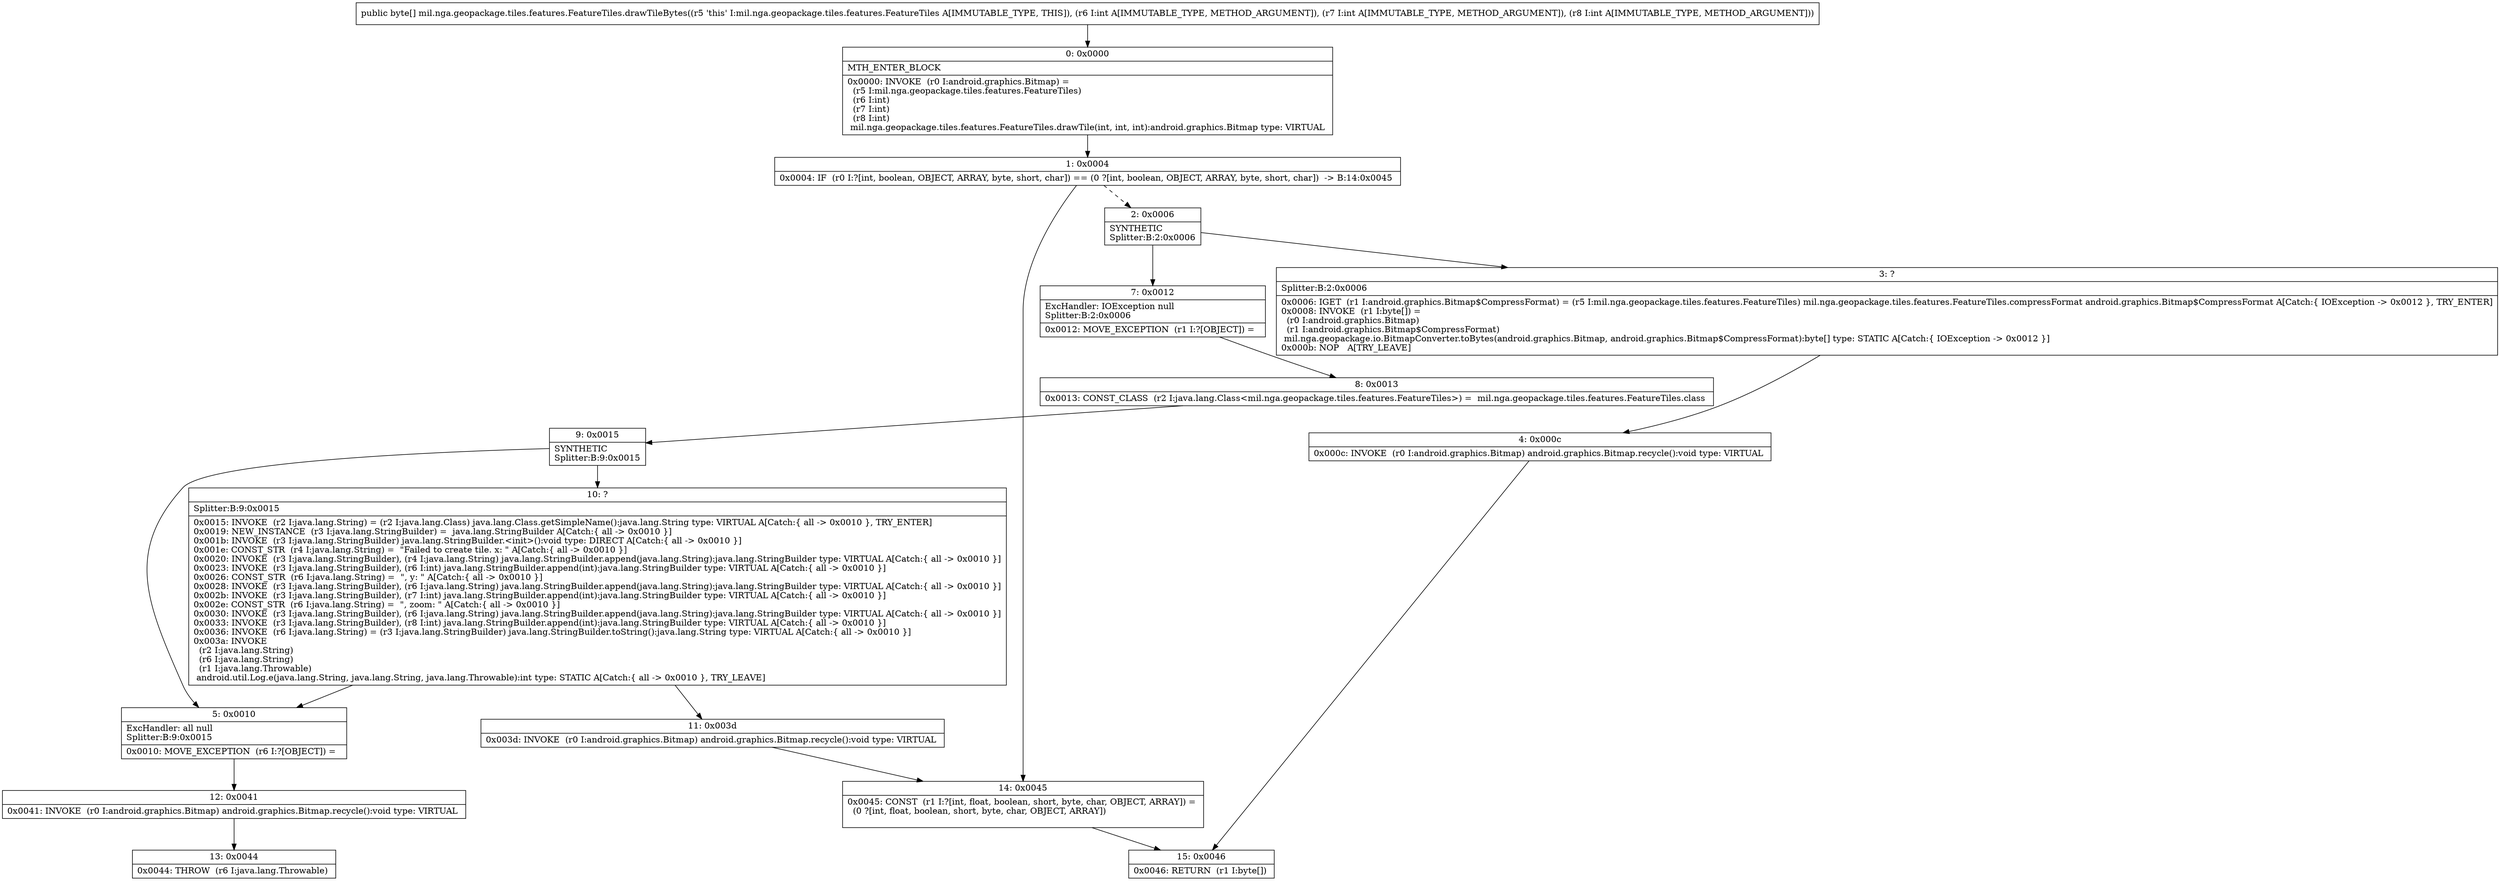 digraph "CFG formil.nga.geopackage.tiles.features.FeatureTiles.drawTileBytes(III)[B" {
Node_0 [shape=record,label="{0\:\ 0x0000|MTH_ENTER_BLOCK\l|0x0000: INVOKE  (r0 I:android.graphics.Bitmap) = \l  (r5 I:mil.nga.geopackage.tiles.features.FeatureTiles)\l  (r6 I:int)\l  (r7 I:int)\l  (r8 I:int)\l mil.nga.geopackage.tiles.features.FeatureTiles.drawTile(int, int, int):android.graphics.Bitmap type: VIRTUAL \l}"];
Node_1 [shape=record,label="{1\:\ 0x0004|0x0004: IF  (r0 I:?[int, boolean, OBJECT, ARRAY, byte, short, char]) == (0 ?[int, boolean, OBJECT, ARRAY, byte, short, char])  \-\> B:14:0x0045 \l}"];
Node_2 [shape=record,label="{2\:\ 0x0006|SYNTHETIC\lSplitter:B:2:0x0006\l}"];
Node_3 [shape=record,label="{3\:\ ?|Splitter:B:2:0x0006\l|0x0006: IGET  (r1 I:android.graphics.Bitmap$CompressFormat) = (r5 I:mil.nga.geopackage.tiles.features.FeatureTiles) mil.nga.geopackage.tiles.features.FeatureTiles.compressFormat android.graphics.Bitmap$CompressFormat A[Catch:\{ IOException \-\> 0x0012 \}, TRY_ENTER]\l0x0008: INVOKE  (r1 I:byte[]) = \l  (r0 I:android.graphics.Bitmap)\l  (r1 I:android.graphics.Bitmap$CompressFormat)\l mil.nga.geopackage.io.BitmapConverter.toBytes(android.graphics.Bitmap, android.graphics.Bitmap$CompressFormat):byte[] type: STATIC A[Catch:\{ IOException \-\> 0x0012 \}]\l0x000b: NOP   A[TRY_LEAVE]\l}"];
Node_4 [shape=record,label="{4\:\ 0x000c|0x000c: INVOKE  (r0 I:android.graphics.Bitmap) android.graphics.Bitmap.recycle():void type: VIRTUAL \l}"];
Node_5 [shape=record,label="{5\:\ 0x0010|ExcHandler: all null\lSplitter:B:9:0x0015\l|0x0010: MOVE_EXCEPTION  (r6 I:?[OBJECT]) =  \l}"];
Node_7 [shape=record,label="{7\:\ 0x0012|ExcHandler: IOException null\lSplitter:B:2:0x0006\l|0x0012: MOVE_EXCEPTION  (r1 I:?[OBJECT]) =  \l}"];
Node_8 [shape=record,label="{8\:\ 0x0013|0x0013: CONST_CLASS  (r2 I:java.lang.Class\<mil.nga.geopackage.tiles.features.FeatureTiles\>) =  mil.nga.geopackage.tiles.features.FeatureTiles.class \l}"];
Node_9 [shape=record,label="{9\:\ 0x0015|SYNTHETIC\lSplitter:B:9:0x0015\l}"];
Node_10 [shape=record,label="{10\:\ ?|Splitter:B:9:0x0015\l|0x0015: INVOKE  (r2 I:java.lang.String) = (r2 I:java.lang.Class) java.lang.Class.getSimpleName():java.lang.String type: VIRTUAL A[Catch:\{ all \-\> 0x0010 \}, TRY_ENTER]\l0x0019: NEW_INSTANCE  (r3 I:java.lang.StringBuilder) =  java.lang.StringBuilder A[Catch:\{ all \-\> 0x0010 \}]\l0x001b: INVOKE  (r3 I:java.lang.StringBuilder) java.lang.StringBuilder.\<init\>():void type: DIRECT A[Catch:\{ all \-\> 0x0010 \}]\l0x001e: CONST_STR  (r4 I:java.lang.String) =  \"Failed to create tile. x: \" A[Catch:\{ all \-\> 0x0010 \}]\l0x0020: INVOKE  (r3 I:java.lang.StringBuilder), (r4 I:java.lang.String) java.lang.StringBuilder.append(java.lang.String):java.lang.StringBuilder type: VIRTUAL A[Catch:\{ all \-\> 0x0010 \}]\l0x0023: INVOKE  (r3 I:java.lang.StringBuilder), (r6 I:int) java.lang.StringBuilder.append(int):java.lang.StringBuilder type: VIRTUAL A[Catch:\{ all \-\> 0x0010 \}]\l0x0026: CONST_STR  (r6 I:java.lang.String) =  \", y: \" A[Catch:\{ all \-\> 0x0010 \}]\l0x0028: INVOKE  (r3 I:java.lang.StringBuilder), (r6 I:java.lang.String) java.lang.StringBuilder.append(java.lang.String):java.lang.StringBuilder type: VIRTUAL A[Catch:\{ all \-\> 0x0010 \}]\l0x002b: INVOKE  (r3 I:java.lang.StringBuilder), (r7 I:int) java.lang.StringBuilder.append(int):java.lang.StringBuilder type: VIRTUAL A[Catch:\{ all \-\> 0x0010 \}]\l0x002e: CONST_STR  (r6 I:java.lang.String) =  \", zoom: \" A[Catch:\{ all \-\> 0x0010 \}]\l0x0030: INVOKE  (r3 I:java.lang.StringBuilder), (r6 I:java.lang.String) java.lang.StringBuilder.append(java.lang.String):java.lang.StringBuilder type: VIRTUAL A[Catch:\{ all \-\> 0x0010 \}]\l0x0033: INVOKE  (r3 I:java.lang.StringBuilder), (r8 I:int) java.lang.StringBuilder.append(int):java.lang.StringBuilder type: VIRTUAL A[Catch:\{ all \-\> 0x0010 \}]\l0x0036: INVOKE  (r6 I:java.lang.String) = (r3 I:java.lang.StringBuilder) java.lang.StringBuilder.toString():java.lang.String type: VIRTUAL A[Catch:\{ all \-\> 0x0010 \}]\l0x003a: INVOKE  \l  (r2 I:java.lang.String)\l  (r6 I:java.lang.String)\l  (r1 I:java.lang.Throwable)\l android.util.Log.e(java.lang.String, java.lang.String, java.lang.Throwable):int type: STATIC A[Catch:\{ all \-\> 0x0010 \}, TRY_LEAVE]\l}"];
Node_11 [shape=record,label="{11\:\ 0x003d|0x003d: INVOKE  (r0 I:android.graphics.Bitmap) android.graphics.Bitmap.recycle():void type: VIRTUAL \l}"];
Node_12 [shape=record,label="{12\:\ 0x0041|0x0041: INVOKE  (r0 I:android.graphics.Bitmap) android.graphics.Bitmap.recycle():void type: VIRTUAL \l}"];
Node_13 [shape=record,label="{13\:\ 0x0044|0x0044: THROW  (r6 I:java.lang.Throwable) \l}"];
Node_14 [shape=record,label="{14\:\ 0x0045|0x0045: CONST  (r1 I:?[int, float, boolean, short, byte, char, OBJECT, ARRAY]) = \l  (0 ?[int, float, boolean, short, byte, char, OBJECT, ARRAY])\l \l}"];
Node_15 [shape=record,label="{15\:\ 0x0046|0x0046: RETURN  (r1 I:byte[]) \l}"];
MethodNode[shape=record,label="{public byte[] mil.nga.geopackage.tiles.features.FeatureTiles.drawTileBytes((r5 'this' I:mil.nga.geopackage.tiles.features.FeatureTiles A[IMMUTABLE_TYPE, THIS]), (r6 I:int A[IMMUTABLE_TYPE, METHOD_ARGUMENT]), (r7 I:int A[IMMUTABLE_TYPE, METHOD_ARGUMENT]), (r8 I:int A[IMMUTABLE_TYPE, METHOD_ARGUMENT])) }"];
MethodNode -> Node_0;
Node_0 -> Node_1;
Node_1 -> Node_2[style=dashed];
Node_1 -> Node_14;
Node_2 -> Node_3;
Node_2 -> Node_7;
Node_3 -> Node_4;
Node_4 -> Node_15;
Node_5 -> Node_12;
Node_7 -> Node_8;
Node_8 -> Node_9;
Node_9 -> Node_10;
Node_9 -> Node_5;
Node_10 -> Node_11;
Node_10 -> Node_5;
Node_11 -> Node_14;
Node_12 -> Node_13;
Node_14 -> Node_15;
}

